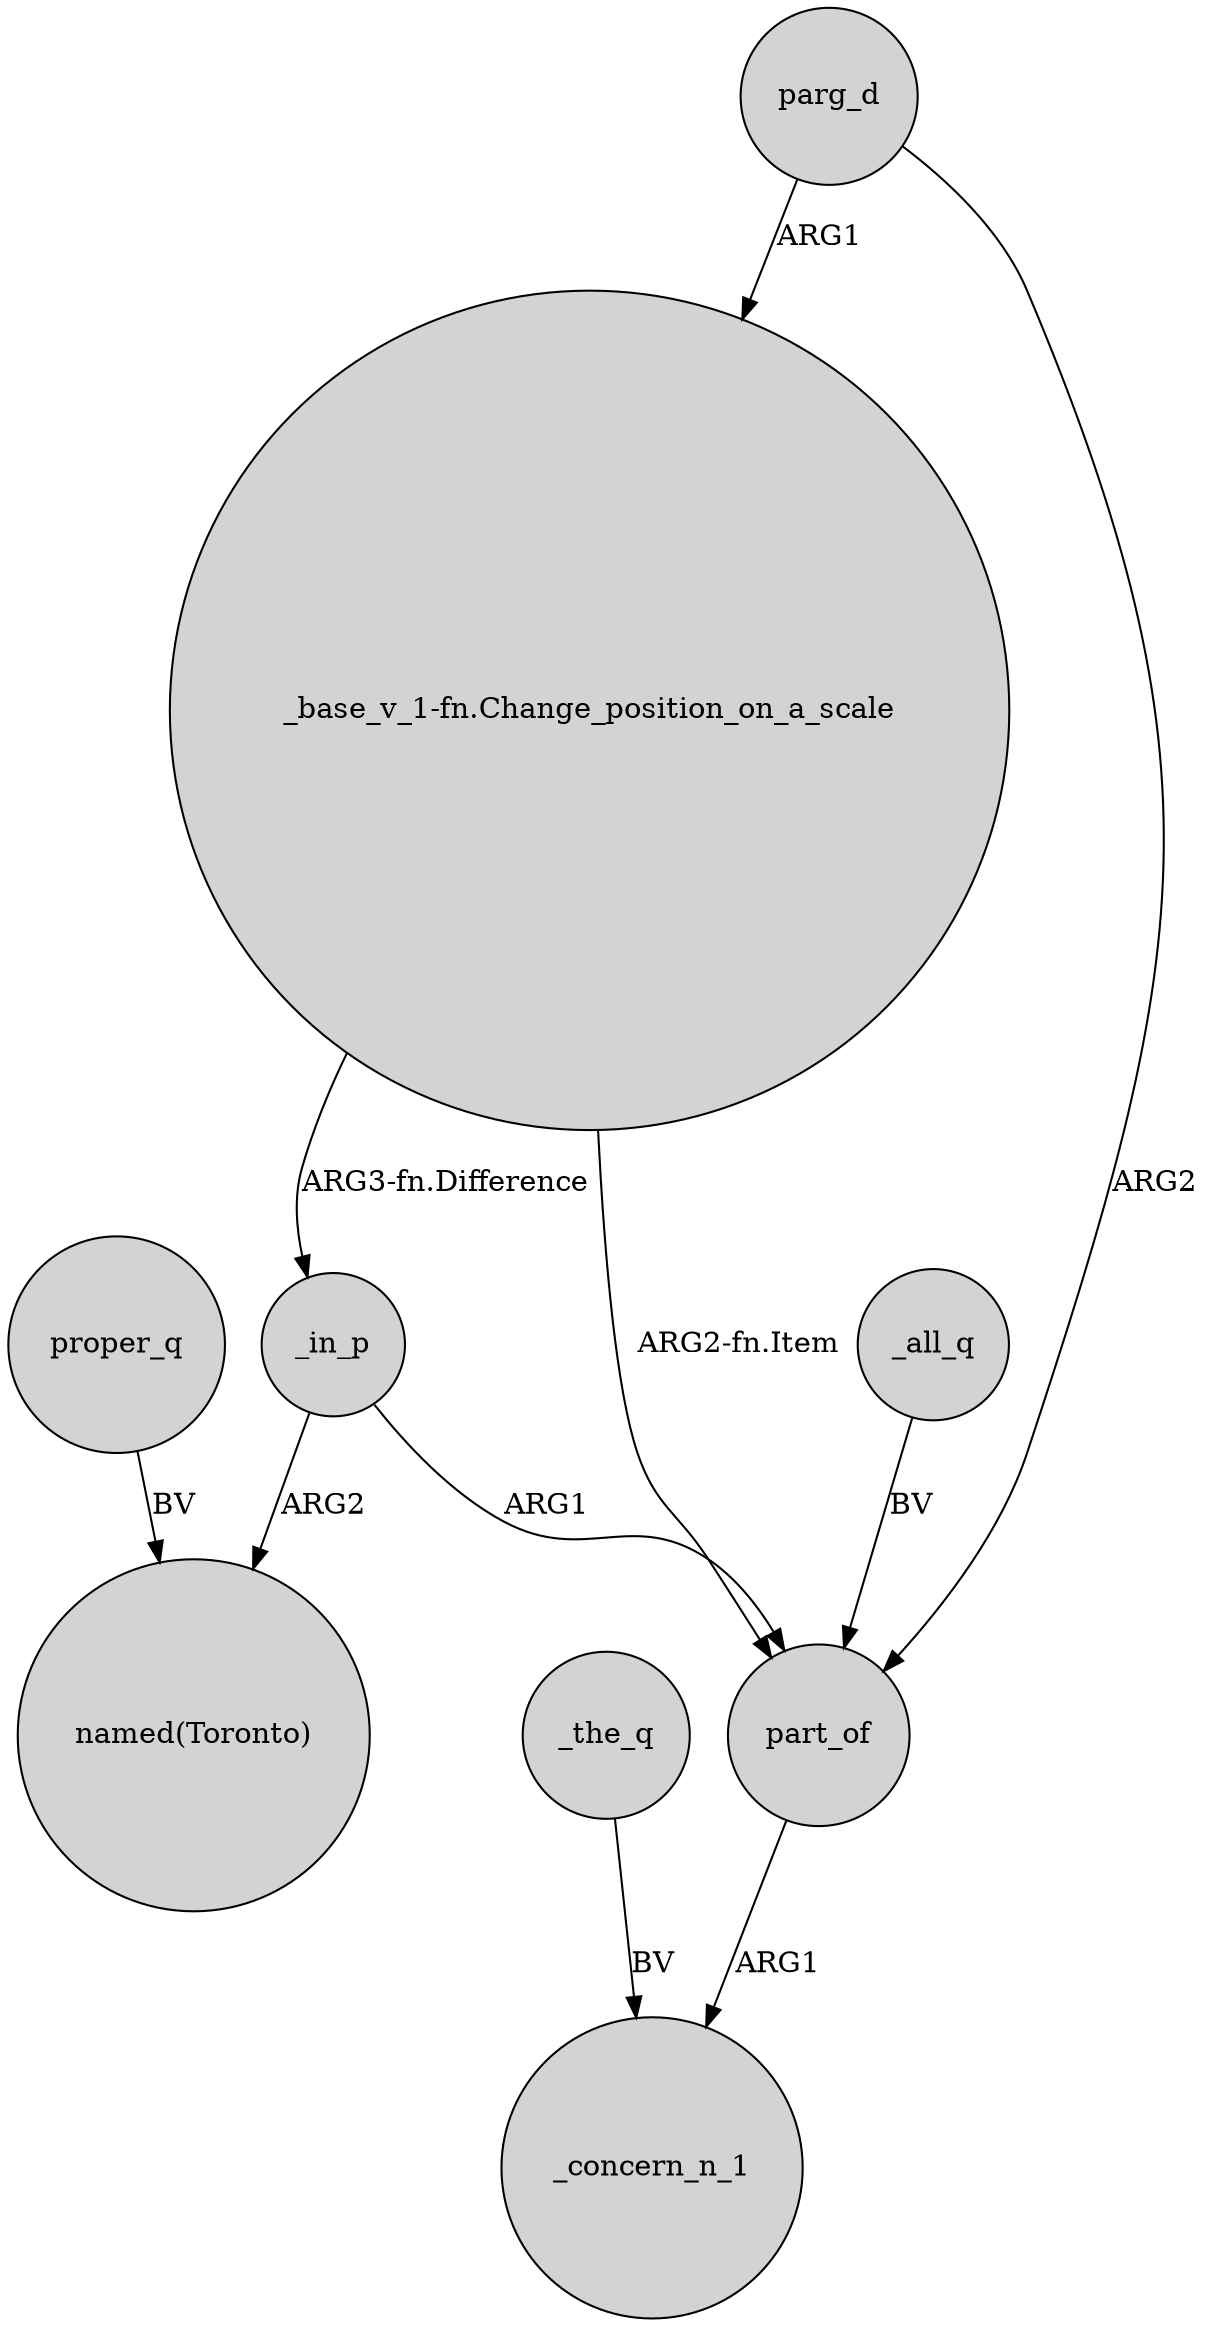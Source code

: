 digraph {
	node [shape=circle style=filled]
	_in_p -> "named(Toronto)" [label=ARG2]
	_all_q -> part_of [label=BV]
	_the_q -> _concern_n_1 [label=BV]
	proper_q -> "named(Toronto)" [label=BV]
	part_of -> _concern_n_1 [label=ARG1]
	parg_d -> "_base_v_1-fn.Change_position_on_a_scale" [label=ARG1]
	parg_d -> part_of [label=ARG2]
	"_base_v_1-fn.Change_position_on_a_scale" -> _in_p [label="ARG3-fn.Difference"]
	_in_p -> part_of [label=ARG1]
	"_base_v_1-fn.Change_position_on_a_scale" -> part_of [label="ARG2-fn.Item"]
}
